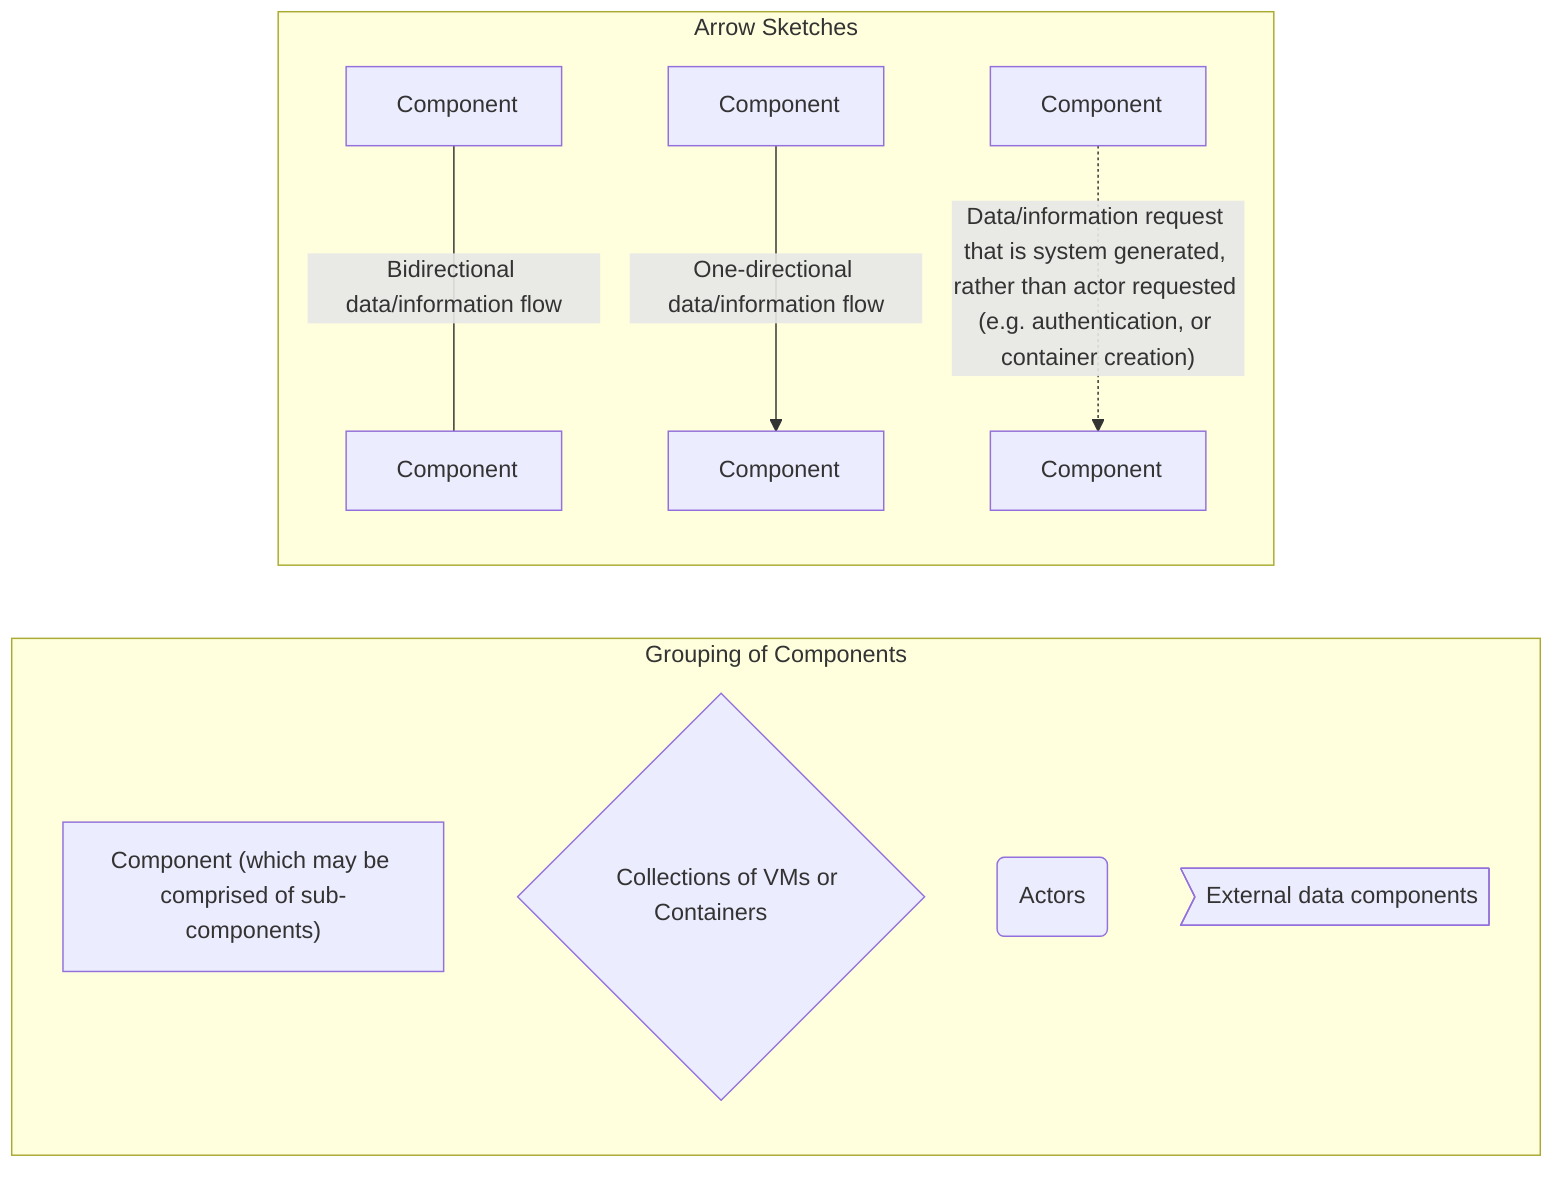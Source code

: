 %% title: Legend
%% description: Legend for the graphs

graph LR

  subgraph Grouping of Components
    Component["Component (which may be comprised of sub-components)"]
    Component2{"&nbsp;&nbsp; Collections of VMs or Containers &nbsp;&nbsp;"}
    Component3("Actors")
    Component4>"External data components"]
  end

  subgraph Arrow Sketches
    Comp4["&nbsp;Component"]
    Comp5["&nbsp;Component"]
    Comp6["&nbsp;Component"]
    Comp7["&nbsp;Component"]
    Comp8["&nbsp;Component"]
    Comp9["&nbsp;Component"]
    Comp4 --"Bidirectional data/information flow"--- Comp5
    Comp6 --"One-directional data/information flow"--> Comp7
    Comp8 -."Data/information request that is system generated, rather than actor requested (e.g. authentication, or container creation)".-> Comp9
  end
